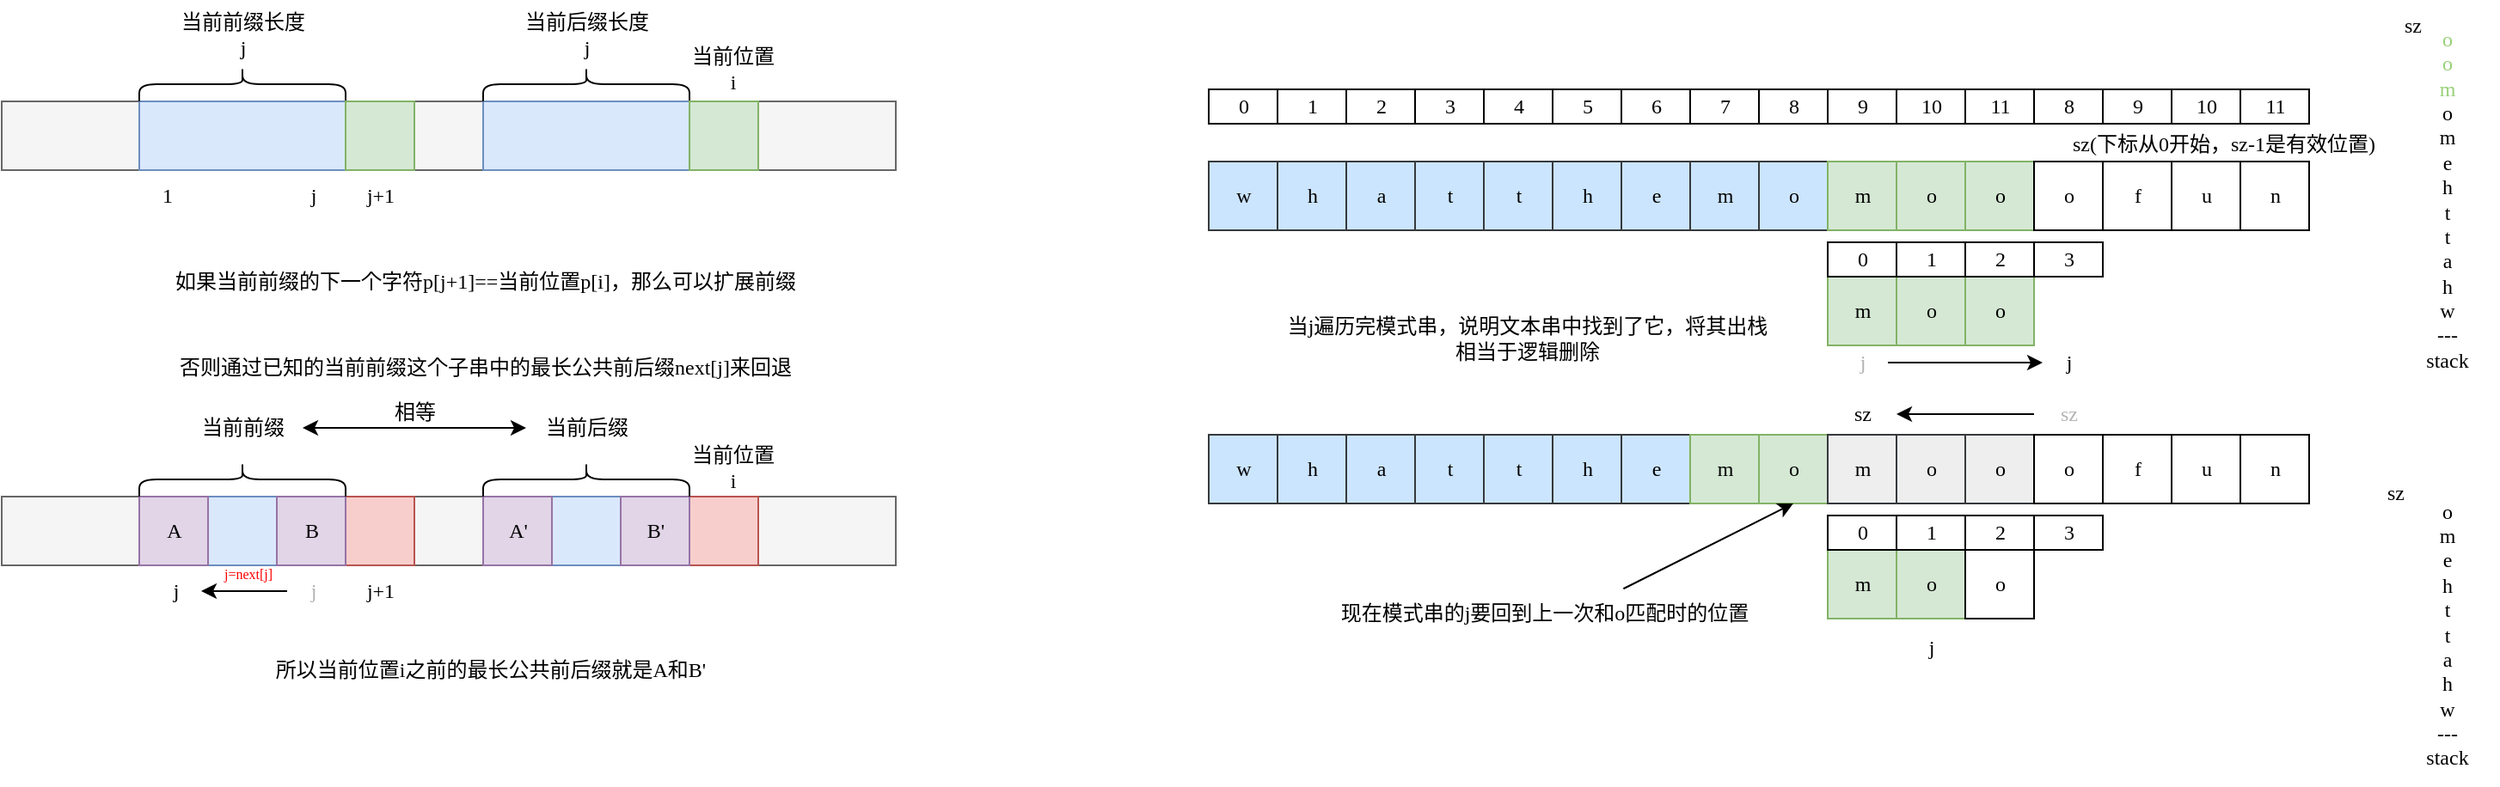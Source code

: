 <mxfile version="24.7.14">
  <diagram name="第 1 页" id="38bmIWLiVgcQbwReOGMh">
    <mxGraphModel dx="868" dy="566" grid="0" gridSize="10" guides="1" tooltips="1" connect="1" arrows="1" fold="1" page="1" pageScale="1" pageWidth="1654" pageHeight="2336" math="0" shadow="0">
      <root>
        <mxCell id="0" />
        <mxCell id="1" parent="0" />
        <mxCell id="LKPQvU0XqsFsYS4dyeuE-3" value="" style="rounded=0;html=1;fillColor=#f5f5f5;fontColor=#333333;strokeColor=#666666;fontFamily=Lucida Console;" parent="1" vertex="1">
          <mxGeometry x="18" y="67" width="520" height="40" as="geometry" />
        </mxCell>
        <mxCell id="LKPQvU0XqsFsYS4dyeuE-1" value="" style="rounded=0;html=1;fillColor=#dae8fc;strokeColor=#6c8ebf;fontFamily=Lucida Console;" parent="1" vertex="1">
          <mxGeometry x="98" y="67" width="120" height="40" as="geometry" />
        </mxCell>
        <mxCell id="LKPQvU0XqsFsYS4dyeuE-2" value="" style="rounded=0;html=1;fillColor=#dae8fc;strokeColor=#6c8ebf;fontFamily=Lucida Console;" parent="1" vertex="1">
          <mxGeometry x="298" y="67" width="120" height="40" as="geometry" />
        </mxCell>
        <mxCell id="LKPQvU0XqsFsYS4dyeuE-6" value="当前位置&lt;div&gt;i&lt;/div&gt;" style="text;html=1;align=center;verticalAlign=middle;resizable=0;points=[];autosize=1;strokeColor=none;fillColor=none;fontFamily=Lucida Console;" parent="1" vertex="1">
          <mxGeometry x="408" y="28" width="70" height="40" as="geometry" />
        </mxCell>
        <mxCell id="LKPQvU0XqsFsYS4dyeuE-7" value="" style="shape=curlyBracket;html=1;rounded=1;labelPosition=left;verticalLabelPosition=middle;align=right;verticalAlign=middle;direction=south;fontFamily=Lucida Console;" parent="1" vertex="1">
          <mxGeometry x="98" y="47" width="120" height="20" as="geometry" />
        </mxCell>
        <mxCell id="LKPQvU0XqsFsYS4dyeuE-8" value="" style="shape=curlyBracket;html=1;rounded=1;labelPosition=left;verticalLabelPosition=middle;align=right;verticalAlign=middle;direction=south;fontFamily=Lucida Console;" parent="1" vertex="1">
          <mxGeometry x="298" y="47" width="120" height="20" as="geometry" />
        </mxCell>
        <mxCell id="LKPQvU0XqsFsYS4dyeuE-9" value="当前前缀长度&lt;div&gt;j&lt;/div&gt;" style="text;html=1;align=center;verticalAlign=middle;resizable=0;points=[];autosize=1;strokeColor=none;fillColor=none;fontFamily=Lucida Console;" parent="1" vertex="1">
          <mxGeometry x="108" y="8" width="100" height="40" as="geometry" />
        </mxCell>
        <mxCell id="LKPQvU0XqsFsYS4dyeuE-10" value="当前后缀长度&lt;div&gt;j&lt;/div&gt;" style="text;html=1;align=center;verticalAlign=middle;resizable=0;points=[];autosize=1;strokeColor=none;fillColor=none;fontFamily=Lucida Console;" parent="1" vertex="1">
          <mxGeometry x="308" y="8" width="100" height="40" as="geometry" />
        </mxCell>
        <mxCell id="LKPQvU0XqsFsYS4dyeuE-13" value="1" style="text;html=1;align=center;verticalAlign=middle;resizable=0;points=[];autosize=1;strokeColor=none;fillColor=none;fontFamily=Lucida Console;" parent="1" vertex="1">
          <mxGeometry x="99" y="107" width="30" height="30" as="geometry" />
        </mxCell>
        <mxCell id="LKPQvU0XqsFsYS4dyeuE-14" value="j" style="text;html=1;align=center;verticalAlign=middle;resizable=0;points=[];autosize=1;strokeColor=none;fillColor=none;fontFamily=Lucida Console;" parent="1" vertex="1">
          <mxGeometry x="184" y="107" width="30" height="30" as="geometry" />
        </mxCell>
        <mxCell id="LKPQvU0XqsFsYS4dyeuE-15" value="j+1" style="text;html=1;align=center;verticalAlign=middle;resizable=0;points=[];autosize=1;strokeColor=none;fillColor=none;fontFamily=Lucida Console;" parent="1" vertex="1">
          <mxGeometry x="213" y="107" width="50" height="30" as="geometry" />
        </mxCell>
        <mxCell id="LKPQvU0XqsFsYS4dyeuE-16" value="" style="rounded=0;html=1;fillColor=#d5e8d4;strokeColor=#82b366;fontFamily=Lucida Console;" parent="1" vertex="1">
          <mxGeometry x="218" y="67" width="40" height="40" as="geometry" />
        </mxCell>
        <mxCell id="LKPQvU0XqsFsYS4dyeuE-17" value="" style="rounded=0;html=1;fillColor=#d5e8d4;strokeColor=#82b366;fontFamily=Lucida Console;" parent="1" vertex="1">
          <mxGeometry x="418" y="67" width="40" height="40" as="geometry" />
        </mxCell>
        <mxCell id="LKPQvU0XqsFsYS4dyeuE-18" value="如果当前前缀的下一个字符p[j+1]==当前位置p[i]，那么可以扩展前缀" style="text;html=1;align=center;verticalAlign=middle;resizable=0;points=[];autosize=1;strokeColor=none;fillColor=none;fontFamily=Lucida Console;" parent="1" vertex="1">
          <mxGeometry x="94" y="157" width="410" height="30" as="geometry" />
        </mxCell>
        <mxCell id="swUKTVLusb5L7PW5voq6-1" value="" style="rounded=0;html=1;fillColor=#f5f5f5;fontColor=#333333;strokeColor=#666666;fontFamily=Lucida Console;" parent="1" vertex="1">
          <mxGeometry x="18" y="297" width="520" height="40" as="geometry" />
        </mxCell>
        <mxCell id="swUKTVLusb5L7PW5voq6-2" value="" style="rounded=0;html=1;fillColor=#dae8fc;strokeColor=#6c8ebf;fontFamily=Lucida Console;" parent="1" vertex="1">
          <mxGeometry x="98" y="297" width="120" height="40" as="geometry" />
        </mxCell>
        <mxCell id="swUKTVLusb5L7PW5voq6-3" value="" style="rounded=0;html=1;fillColor=#dae8fc;strokeColor=#6c8ebf;fontFamily=Lucida Console;" parent="1" vertex="1">
          <mxGeometry x="298" y="297" width="120" height="40" as="geometry" />
        </mxCell>
        <mxCell id="swUKTVLusb5L7PW5voq6-4" value="" style="rounded=0;html=1;fillColor=#f8cecc;strokeColor=#b85450;fontFamily=Lucida Console;" parent="1" vertex="1">
          <mxGeometry x="218" y="297" width="40" height="40" as="geometry" />
        </mxCell>
        <mxCell id="swUKTVLusb5L7PW5voq6-5" value="" style="rounded=0;html=1;fillColor=#f8cecc;strokeColor=#b85450;fontFamily=Lucida Console;" parent="1" vertex="1">
          <mxGeometry x="418" y="297" width="40" height="40" as="geometry" />
        </mxCell>
        <mxCell id="swUKTVLusb5L7PW5voq6-6" value="当前位置&lt;div&gt;i&lt;/div&gt;" style="text;html=1;align=center;verticalAlign=middle;resizable=0;points=[];autosize=1;strokeColor=none;fillColor=none;fontFamily=Lucida Console;" parent="1" vertex="1">
          <mxGeometry x="408" y="260" width="70" height="40" as="geometry" />
        </mxCell>
        <mxCell id="swUKTVLusb5L7PW5voq6-18" style="edgeStyle=orthogonalEdgeStyle;rounded=0;orthogonalLoop=1;jettySize=auto;html=1;fontFamily=Lucida Console;" parent="1" source="swUKTVLusb5L7PW5voq6-8" target="swUKTVLusb5L7PW5voq6-17" edge="1">
          <mxGeometry relative="1" as="geometry" />
        </mxCell>
        <mxCell id="swUKTVLusb5L7PW5voq6-8" value="j" style="text;html=1;align=center;verticalAlign=middle;resizable=0;points=[];autosize=1;strokeColor=none;fillColor=none;fontFamily=Lucida Console;fontColor=#B3B3B3;" parent="1" vertex="1">
          <mxGeometry x="184" y="337" width="30" height="30" as="geometry" />
        </mxCell>
        <mxCell id="swUKTVLusb5L7PW5voq6-9" value="j+1" style="text;html=1;align=center;verticalAlign=middle;resizable=0;points=[];autosize=1;strokeColor=none;fillColor=none;fontFamily=Lucida Console;" parent="1" vertex="1">
          <mxGeometry x="213" y="337" width="50" height="30" as="geometry" />
        </mxCell>
        <mxCell id="swUKTVLusb5L7PW5voq6-10" value="B" style="rounded=0;html=1;fillColor=#e1d5e7;strokeColor=#9673a6;fontFamily=Lucida Console;" parent="1" vertex="1">
          <mxGeometry x="178" y="297" width="40" height="40" as="geometry" />
        </mxCell>
        <mxCell id="swUKTVLusb5L7PW5voq6-11" value="A" style="rounded=0;html=1;fillColor=#e1d5e7;strokeColor=#9673a6;fontFamily=Lucida Console;" parent="1" vertex="1">
          <mxGeometry x="98" y="297" width="40" height="40" as="geometry" />
        </mxCell>
        <mxCell id="swUKTVLusb5L7PW5voq6-13" value="" style="shape=curlyBracket;html=1;rounded=1;labelPosition=left;verticalLabelPosition=middle;align=right;verticalAlign=middle;direction=south;fontFamily=Lucida Console;" parent="1" vertex="1">
          <mxGeometry x="98" y="277" width="120" height="20" as="geometry" />
        </mxCell>
        <mxCell id="FjIDuxDGv3P6FsVYkvGL-3" style="rounded=0;orthogonalLoop=1;jettySize=auto;html=1;startArrow=classic;startFill=1;fontFamily=Lucida Console;" parent="1" source="swUKTVLusb5L7PW5voq6-14" target="FjIDuxDGv3P6FsVYkvGL-2" edge="1">
          <mxGeometry relative="1" as="geometry" />
        </mxCell>
        <mxCell id="swUKTVLusb5L7PW5voq6-14" value="当前前缀" style="text;html=1;align=center;verticalAlign=middle;resizable=0;points=[];autosize=1;strokeColor=none;fillColor=none;fontFamily=Lucida Console;" parent="1" vertex="1">
          <mxGeometry x="123" y="242" width="70" height="30" as="geometry" />
        </mxCell>
        <mxCell id="swUKTVLusb5L7PW5voq6-16" value="否则通过已知的当前前缀这个子串中的最长公共前后缀next[j]来回退" style="text;html=1;align=center;verticalAlign=middle;resizable=0;points=[];autosize=1;strokeColor=none;fillColor=none;fontFamily=Lucida Console;" parent="1" vertex="1">
          <mxGeometry x="99" y="207" width="400" height="30" as="geometry" />
        </mxCell>
        <mxCell id="swUKTVLusb5L7PW5voq6-17" value="j" style="text;html=1;align=center;verticalAlign=middle;resizable=0;points=[];autosize=1;strokeColor=none;fillColor=none;fontFamily=Lucida Console;" parent="1" vertex="1">
          <mxGeometry x="104" y="337" width="30" height="30" as="geometry" />
        </mxCell>
        <mxCell id="swUKTVLusb5L7PW5voq6-19" value="&lt;font color=&quot;#ff0000&quot; style=&quot;font-size: 8px;&quot;&gt;j=next[j]&lt;/font&gt;" style="text;html=1;align=center;verticalAlign=middle;resizable=0;points=[];autosize=1;strokeColor=none;fillColor=none;fontFamily=Lucida Console;" parent="1" vertex="1">
          <mxGeometry x="126" y="326" width="70" height="30" as="geometry" />
        </mxCell>
        <mxCell id="swUKTVLusb5L7PW5voq6-20" value="A&#39;" style="rounded=0;html=1;fillColor=#e1d5e7;strokeColor=#9673a6;fontFamily=Lucida Console;" parent="1" vertex="1">
          <mxGeometry x="298" y="297" width="40" height="40" as="geometry" />
        </mxCell>
        <mxCell id="swUKTVLusb5L7PW5voq6-21" value="B&#39;" style="rounded=0;html=1;fillColor=#e1d5e7;strokeColor=#9673a6;fontFamily=Lucida Console;" parent="1" vertex="1">
          <mxGeometry x="378" y="297" width="40" height="40" as="geometry" />
        </mxCell>
        <mxCell id="swUKTVLusb5L7PW5voq6-22" value="所以当前位置i之前的最长公共前后缀就是A和B&#39;" style="text;html=1;align=center;verticalAlign=middle;resizable=0;points=[];autosize=1;strokeColor=none;fillColor=none;fontFamily=Lucida Console;" parent="1" vertex="1">
          <mxGeometry x="162" y="383" width="280" height="30" as="geometry" />
        </mxCell>
        <mxCell id="FjIDuxDGv3P6FsVYkvGL-1" value="" style="shape=curlyBracket;html=1;rounded=1;labelPosition=left;verticalLabelPosition=middle;align=right;verticalAlign=middle;direction=south;fontFamily=Lucida Console;" parent="1" vertex="1">
          <mxGeometry x="298" y="277" width="120" height="20" as="geometry" />
        </mxCell>
        <mxCell id="FjIDuxDGv3P6FsVYkvGL-2" value="当前后缀" style="text;html=1;align=center;verticalAlign=middle;resizable=0;points=[];autosize=1;strokeColor=none;fillColor=none;fontFamily=Lucida Console;" parent="1" vertex="1">
          <mxGeometry x="323" y="242" width="70" height="30" as="geometry" />
        </mxCell>
        <mxCell id="FjIDuxDGv3P6FsVYkvGL-5" value="相等" style="text;html=1;align=center;verticalAlign=middle;resizable=0;points=[];autosize=1;strokeColor=none;fillColor=none;fontFamily=Lucida Console;" parent="1" vertex="1">
          <mxGeometry x="233" y="233" width="50" height="30" as="geometry" />
        </mxCell>
        <mxCell id="cgtcg2dcO_Z4NIwSRveO-1" value="w" style="rounded=0;html=1;fontFamily=Lucida Console;fillColor=#cce5ff;strokeColor=#36393d;" vertex="1" parent="1">
          <mxGeometry x="720" y="102" width="40" height="40" as="geometry" />
        </mxCell>
        <mxCell id="cgtcg2dcO_Z4NIwSRveO-2" value="h" style="rounded=0;html=1;fontFamily=Lucida Console;fillColor=#cce5ff;strokeColor=#36393d;" vertex="1" parent="1">
          <mxGeometry x="760" y="102" width="40" height="40" as="geometry" />
        </mxCell>
        <mxCell id="cgtcg2dcO_Z4NIwSRveO-3" value="a" style="rounded=0;html=1;fontFamily=Lucida Console;fillColor=#cce5ff;strokeColor=#36393d;" vertex="1" parent="1">
          <mxGeometry x="800" y="102" width="40" height="40" as="geometry" />
        </mxCell>
        <mxCell id="cgtcg2dcO_Z4NIwSRveO-4" value="t" style="rounded=0;html=1;fontFamily=Lucida Console;fillColor=#cce5ff;strokeColor=#36393d;" vertex="1" parent="1">
          <mxGeometry x="840" y="102" width="40" height="40" as="geometry" />
        </mxCell>
        <mxCell id="cgtcg2dcO_Z4NIwSRveO-5" value="t" style="rounded=0;html=1;fontFamily=Lucida Console;fillColor=#cce5ff;strokeColor=#36393d;" vertex="1" parent="1">
          <mxGeometry x="880" y="102" width="40" height="40" as="geometry" />
        </mxCell>
        <mxCell id="cgtcg2dcO_Z4NIwSRveO-6" value="h" style="rounded=0;html=1;fontFamily=Lucida Console;fillColor=#cce5ff;strokeColor=#36393d;" vertex="1" parent="1">
          <mxGeometry x="920" y="102" width="40" height="40" as="geometry" />
        </mxCell>
        <mxCell id="cgtcg2dcO_Z4NIwSRveO-7" value="e" style="rounded=0;html=1;fontFamily=Lucida Console;fillColor=#cce5ff;strokeColor=#36393d;" vertex="1" parent="1">
          <mxGeometry x="960" y="102" width="40" height="40" as="geometry" />
        </mxCell>
        <mxCell id="cgtcg2dcO_Z4NIwSRveO-8" value="m" style="rounded=0;html=1;fontFamily=Lucida Console;fillColor=#cce5ff;strokeColor=#36393d;" vertex="1" parent="1">
          <mxGeometry x="1000" y="102" width="40" height="40" as="geometry" />
        </mxCell>
        <mxCell id="cgtcg2dcO_Z4NIwSRveO-9" value="o" style="rounded=0;html=1;fontFamily=Lucida Console;fillColor=#cce5ff;strokeColor=#36393d;" vertex="1" parent="1">
          <mxGeometry x="1040" y="102" width="40" height="40" as="geometry" />
        </mxCell>
        <mxCell id="cgtcg2dcO_Z4NIwSRveO-10" value="m" style="rounded=0;html=1;fontFamily=Lucida Console;fillColor=#d5e8d4;strokeColor=#82b366;" vertex="1" parent="1">
          <mxGeometry x="1080" y="102" width="40" height="40" as="geometry" />
        </mxCell>
        <mxCell id="cgtcg2dcO_Z4NIwSRveO-11" value="o" style="rounded=0;html=1;fontFamily=Lucida Console;fillColor=#d5e8d4;strokeColor=#82b366;" vertex="1" parent="1">
          <mxGeometry x="1120" y="102" width="40" height="40" as="geometry" />
        </mxCell>
        <mxCell id="cgtcg2dcO_Z4NIwSRveO-12" value="o" style="rounded=0;html=1;fontFamily=Lucida Console;fillColor=#d5e8d4;strokeColor=#82b366;" vertex="1" parent="1">
          <mxGeometry x="1160" y="102" width="40" height="40" as="geometry" />
        </mxCell>
        <mxCell id="cgtcg2dcO_Z4NIwSRveO-25" value="" style="group;fontFamily=Lucida Console;" vertex="1" connectable="0" parent="1">
          <mxGeometry x="720" y="60" width="480" height="20" as="geometry" />
        </mxCell>
        <mxCell id="cgtcg2dcO_Z4NIwSRveO-13" value="0" style="rounded=0;html=1;fontFamily=Lucida Console;" vertex="1" parent="cgtcg2dcO_Z4NIwSRveO-25">
          <mxGeometry width="40" height="20" as="geometry" />
        </mxCell>
        <mxCell id="cgtcg2dcO_Z4NIwSRveO-14" value="1" style="rounded=0;html=1;fontFamily=Lucida Console;" vertex="1" parent="cgtcg2dcO_Z4NIwSRveO-25">
          <mxGeometry x="40" width="40" height="20" as="geometry" />
        </mxCell>
        <mxCell id="cgtcg2dcO_Z4NIwSRveO-15" value="2" style="rounded=0;html=1;fontFamily=Lucida Console;" vertex="1" parent="cgtcg2dcO_Z4NIwSRveO-25">
          <mxGeometry x="80" width="40" height="20" as="geometry" />
        </mxCell>
        <mxCell id="cgtcg2dcO_Z4NIwSRveO-16" value="3" style="rounded=0;html=1;fontFamily=Lucida Console;" vertex="1" parent="cgtcg2dcO_Z4NIwSRveO-25">
          <mxGeometry x="120" width="40" height="20" as="geometry" />
        </mxCell>
        <mxCell id="cgtcg2dcO_Z4NIwSRveO-17" value="4" style="rounded=0;html=1;fontFamily=Lucida Console;" vertex="1" parent="cgtcg2dcO_Z4NIwSRveO-25">
          <mxGeometry x="160" width="40" height="20" as="geometry" />
        </mxCell>
        <mxCell id="cgtcg2dcO_Z4NIwSRveO-18" value="5" style="rounded=0;html=1;fontFamily=Lucida Console;" vertex="1" parent="cgtcg2dcO_Z4NIwSRveO-25">
          <mxGeometry x="200" width="40" height="20" as="geometry" />
        </mxCell>
        <mxCell id="cgtcg2dcO_Z4NIwSRveO-19" value="6" style="rounded=0;html=1;fontFamily=Lucida Console;" vertex="1" parent="cgtcg2dcO_Z4NIwSRveO-25">
          <mxGeometry x="240" width="40" height="20" as="geometry" />
        </mxCell>
        <mxCell id="cgtcg2dcO_Z4NIwSRveO-20" value="7" style="rounded=0;html=1;fontFamily=Lucida Console;" vertex="1" parent="cgtcg2dcO_Z4NIwSRveO-25">
          <mxGeometry x="280" width="40" height="20" as="geometry" />
        </mxCell>
        <mxCell id="cgtcg2dcO_Z4NIwSRveO-21" value="8" style="rounded=0;html=1;fontFamily=Lucida Console;" vertex="1" parent="cgtcg2dcO_Z4NIwSRveO-25">
          <mxGeometry x="320" width="40" height="20" as="geometry" />
        </mxCell>
        <mxCell id="cgtcg2dcO_Z4NIwSRveO-22" value="9" style="rounded=0;html=1;fontFamily=Lucida Console;" vertex="1" parent="cgtcg2dcO_Z4NIwSRveO-25">
          <mxGeometry x="360" width="40" height="20" as="geometry" />
        </mxCell>
        <mxCell id="cgtcg2dcO_Z4NIwSRveO-23" value="10" style="rounded=0;html=1;fontFamily=Lucida Console;" vertex="1" parent="cgtcg2dcO_Z4NIwSRveO-25">
          <mxGeometry x="400" width="40" height="20" as="geometry" />
        </mxCell>
        <mxCell id="cgtcg2dcO_Z4NIwSRveO-24" value="11" style="rounded=0;html=1;fontFamily=Lucida Console;" vertex="1" parent="cgtcg2dcO_Z4NIwSRveO-25">
          <mxGeometry x="440" width="40" height="20" as="geometry" />
        </mxCell>
        <mxCell id="cgtcg2dcO_Z4NIwSRveO-26" value="o" style="rounded=0;html=1;fontFamily=Lucida Console;" vertex="1" parent="1">
          <mxGeometry x="1200" y="102" width="40" height="40" as="geometry" />
        </mxCell>
        <mxCell id="cgtcg2dcO_Z4NIwSRveO-27" value="f" style="rounded=0;html=1;fontFamily=Lucida Console;" vertex="1" parent="1">
          <mxGeometry x="1240" y="102" width="40" height="40" as="geometry" />
        </mxCell>
        <mxCell id="cgtcg2dcO_Z4NIwSRveO-28" value="u" style="rounded=0;html=1;fontFamily=Lucida Console;" vertex="1" parent="1">
          <mxGeometry x="1280" y="102" width="40" height="40" as="geometry" />
        </mxCell>
        <mxCell id="cgtcg2dcO_Z4NIwSRveO-29" value="n" style="rounded=0;html=1;fontFamily=Lucida Console;" vertex="1" parent="1">
          <mxGeometry x="1320" y="102" width="40" height="40" as="geometry" />
        </mxCell>
        <mxCell id="cgtcg2dcO_Z4NIwSRveO-30" value="8" style="rounded=0;html=1;fontFamily=Lucida Console;" vertex="1" parent="1">
          <mxGeometry x="1200" y="60" width="40" height="20" as="geometry" />
        </mxCell>
        <mxCell id="cgtcg2dcO_Z4NIwSRveO-31" value="9" style="rounded=0;html=1;fontFamily=Lucida Console;" vertex="1" parent="1">
          <mxGeometry x="1240" y="60" width="40" height="20" as="geometry" />
        </mxCell>
        <mxCell id="cgtcg2dcO_Z4NIwSRveO-32" value="10" style="rounded=0;html=1;fontFamily=Lucida Console;" vertex="1" parent="1">
          <mxGeometry x="1280" y="60" width="40" height="20" as="geometry" />
        </mxCell>
        <mxCell id="cgtcg2dcO_Z4NIwSRveO-33" value="11" style="rounded=0;html=1;fontFamily=Lucida Console;" vertex="1" parent="1">
          <mxGeometry x="1320" y="60" width="40" height="20" as="geometry" />
        </mxCell>
        <mxCell id="cgtcg2dcO_Z4NIwSRveO-43" value="m" style="rounded=0;html=1;fontFamily=Lucida Console;fillColor=#d5e8d4;strokeColor=#82b366;" vertex="1" parent="1">
          <mxGeometry x="1080" y="169" width="40" height="40" as="geometry" />
        </mxCell>
        <mxCell id="cgtcg2dcO_Z4NIwSRveO-44" value="o" style="rounded=0;html=1;fontFamily=Lucida Console;fillColor=#d5e8d4;strokeColor=#82b366;" vertex="1" parent="1">
          <mxGeometry x="1120" y="169" width="40" height="40" as="geometry" />
        </mxCell>
        <mxCell id="cgtcg2dcO_Z4NIwSRveO-45" value="o" style="rounded=0;html=1;fontFamily=Lucida Console;fillColor=#d5e8d4;strokeColor=#82b366;" vertex="1" parent="1">
          <mxGeometry x="1160" y="169" width="40" height="40" as="geometry" />
        </mxCell>
        <mxCell id="cgtcg2dcO_Z4NIwSRveO-53" value="w" style="rounded=0;html=1;fontFamily=Lucida Console;fillColor=#cce5ff;strokeColor=#36393d;" vertex="1" parent="1">
          <mxGeometry x="720" y="261" width="40" height="40" as="geometry" />
        </mxCell>
        <mxCell id="cgtcg2dcO_Z4NIwSRveO-54" value="h" style="rounded=0;html=1;fontFamily=Lucida Console;fillColor=#cce5ff;strokeColor=#36393d;" vertex="1" parent="1">
          <mxGeometry x="760" y="261" width="40" height="40" as="geometry" />
        </mxCell>
        <mxCell id="cgtcg2dcO_Z4NIwSRveO-55" value="a" style="rounded=0;html=1;fontFamily=Lucida Console;fillColor=#cce5ff;strokeColor=#36393d;" vertex="1" parent="1">
          <mxGeometry x="800" y="261" width="40" height="40" as="geometry" />
        </mxCell>
        <mxCell id="cgtcg2dcO_Z4NIwSRveO-56" value="t" style="rounded=0;html=1;fontFamily=Lucida Console;fillColor=#cce5ff;strokeColor=#36393d;" vertex="1" parent="1">
          <mxGeometry x="840" y="261" width="40" height="40" as="geometry" />
        </mxCell>
        <mxCell id="cgtcg2dcO_Z4NIwSRveO-57" value="t" style="rounded=0;html=1;fontFamily=Lucida Console;fillColor=#cce5ff;strokeColor=#36393d;" vertex="1" parent="1">
          <mxGeometry x="880" y="261" width="40" height="40" as="geometry" />
        </mxCell>
        <mxCell id="cgtcg2dcO_Z4NIwSRveO-58" value="h" style="rounded=0;html=1;fontFamily=Lucida Console;fillColor=#cce5ff;strokeColor=#36393d;" vertex="1" parent="1">
          <mxGeometry x="920" y="261" width="40" height="40" as="geometry" />
        </mxCell>
        <mxCell id="cgtcg2dcO_Z4NIwSRveO-59" value="e" style="rounded=0;html=1;fontFamily=Lucida Console;fillColor=#cce5ff;strokeColor=#36393d;" vertex="1" parent="1">
          <mxGeometry x="960" y="261" width="40" height="40" as="geometry" />
        </mxCell>
        <mxCell id="cgtcg2dcO_Z4NIwSRveO-60" value="m" style="rounded=0;html=1;fontFamily=Lucida Console;fillColor=#d5e8d4;strokeColor=#82b366;" vertex="1" parent="1">
          <mxGeometry x="1000" y="261" width="40" height="40" as="geometry" />
        </mxCell>
        <mxCell id="cgtcg2dcO_Z4NIwSRveO-61" value="o" style="rounded=0;html=1;fontFamily=Lucida Console;fillColor=#d5e8d4;strokeColor=#82b366;" vertex="1" parent="1">
          <mxGeometry x="1040" y="261" width="40" height="40" as="geometry" />
        </mxCell>
        <mxCell id="cgtcg2dcO_Z4NIwSRveO-62" value="m" style="rounded=0;html=1;fontFamily=Lucida Console;fillColor=#eeeeee;strokeColor=#36393d;" vertex="1" parent="1">
          <mxGeometry x="1080" y="261" width="40" height="40" as="geometry" />
        </mxCell>
        <mxCell id="cgtcg2dcO_Z4NIwSRveO-63" value="o" style="rounded=0;html=1;fontFamily=Lucida Console;fillColor=#eeeeee;strokeColor=#36393d;" vertex="1" parent="1">
          <mxGeometry x="1120" y="261" width="40" height="40" as="geometry" />
        </mxCell>
        <mxCell id="cgtcg2dcO_Z4NIwSRveO-64" value="o" style="rounded=0;html=1;fontFamily=Lucida Console;fillColor=#eeeeee;strokeColor=#36393d;" vertex="1" parent="1">
          <mxGeometry x="1160" y="261" width="40" height="40" as="geometry" />
        </mxCell>
        <mxCell id="cgtcg2dcO_Z4NIwSRveO-65" value="o" style="rounded=0;html=1;fontFamily=Lucida Console;" vertex="1" parent="1">
          <mxGeometry x="1200" y="261" width="40" height="40" as="geometry" />
        </mxCell>
        <mxCell id="cgtcg2dcO_Z4NIwSRveO-66" value="f" style="rounded=0;html=1;fontFamily=Lucida Console;" vertex="1" parent="1">
          <mxGeometry x="1240" y="261" width="40" height="40" as="geometry" />
        </mxCell>
        <mxCell id="cgtcg2dcO_Z4NIwSRveO-67" value="u" style="rounded=0;html=1;fontFamily=Lucida Console;" vertex="1" parent="1">
          <mxGeometry x="1280" y="261" width="40" height="40" as="geometry" />
        </mxCell>
        <mxCell id="cgtcg2dcO_Z4NIwSRveO-68" value="n" style="rounded=0;html=1;fontFamily=Lucida Console;" vertex="1" parent="1">
          <mxGeometry x="1320" y="261" width="40" height="40" as="geometry" />
        </mxCell>
        <mxCell id="cgtcg2dcO_Z4NIwSRveO-69" value="m" style="rounded=0;html=1;fontFamily=Lucida Console;fillColor=#d5e8d4;strokeColor=#82b366;" vertex="1" parent="1">
          <mxGeometry x="1080" y="328" width="40" height="40" as="geometry" />
        </mxCell>
        <mxCell id="cgtcg2dcO_Z4NIwSRveO-70" value="o" style="rounded=0;html=1;fontFamily=Lucida Console;fillColor=#d5e8d4;strokeColor=#82b366;" vertex="1" parent="1">
          <mxGeometry x="1120" y="328" width="40" height="40" as="geometry" />
        </mxCell>
        <mxCell id="cgtcg2dcO_Z4NIwSRveO-71" value="o" style="rounded=0;html=1;fontFamily=Lucida Console;" vertex="1" parent="1">
          <mxGeometry x="1160" y="328" width="40" height="40" as="geometry" />
        </mxCell>
        <mxCell id="cgtcg2dcO_Z4NIwSRveO-73" value="&lt;font color=&quot;#97d077&quot;&gt;o&lt;/font&gt;&lt;div&gt;&lt;font color=&quot;#97d077&quot;&gt;o&lt;/font&gt;&lt;/div&gt;&lt;div&gt;&lt;font color=&quot;#97d077&quot;&gt;m&lt;/font&gt;&lt;/div&gt;&lt;div&gt;o&lt;/div&gt;&lt;div&gt;m&lt;/div&gt;&lt;div&gt;e&lt;/div&gt;&lt;div&gt;h&lt;/div&gt;&lt;div&gt;t&lt;/div&gt;&lt;div&gt;t&lt;/div&gt;&lt;div&gt;a&lt;/div&gt;&lt;div&gt;h&lt;/div&gt;&lt;div&gt;w&lt;/div&gt;&lt;div&gt;---&lt;/div&gt;&lt;div&gt;stack&lt;/div&gt;" style="text;html=1;align=center;verticalAlign=middle;resizable=0;points=[];autosize=1;strokeColor=none;fillColor=none;fontFamily=Lucida Console;" vertex="1" parent="1">
          <mxGeometry x="1410" y="14" width="60" height="220" as="geometry" />
        </mxCell>
        <mxCell id="cgtcg2dcO_Z4NIwSRveO-74" value="sz(下标从0开始，sz-1是有效位置)" style="text;html=1;align=center;verticalAlign=middle;resizable=0;points=[];autosize=1;strokeColor=none;fillColor=none;fontFamily=Lucida Console;" vertex="1" parent="1">
          <mxGeometry x="1200" y="77" width="220" height="30" as="geometry" />
        </mxCell>
        <mxCell id="cgtcg2dcO_Z4NIwSRveO-75" value="sz" style="text;html=1;align=center;verticalAlign=middle;resizable=0;points=[];autosize=1;strokeColor=none;fillColor=none;fontFamily=Lucida Console;" vertex="1" parent="1">
          <mxGeometry x="1080" y="234" width="40" height="30" as="geometry" />
        </mxCell>
        <mxCell id="cgtcg2dcO_Z4NIwSRveO-76" value="当j遍历完模式串，说明文本串中找到了它，将其出栈&lt;div&gt;相当于逻辑删除&lt;/div&gt;" style="text;html=1;align=center;verticalAlign=middle;resizable=0;points=[];autosize=1;strokeColor=none;fillColor=none;fontFamily=Lucida Console;" vertex="1" parent="1">
          <mxGeometry x="750" y="185" width="310" height="40" as="geometry" />
        </mxCell>
        <mxCell id="cgtcg2dcO_Z4NIwSRveO-78" value="0" style="rounded=0;html=1;fontFamily=Lucida Console;" vertex="1" parent="1">
          <mxGeometry x="1080" y="149" width="40" height="20" as="geometry" />
        </mxCell>
        <mxCell id="cgtcg2dcO_Z4NIwSRveO-79" value="1" style="rounded=0;html=1;fontFamily=Lucida Console;" vertex="1" parent="1">
          <mxGeometry x="1120" y="149" width="40" height="20" as="geometry" />
        </mxCell>
        <mxCell id="cgtcg2dcO_Z4NIwSRveO-80" value="2" style="rounded=0;html=1;fontFamily=Lucida Console;" vertex="1" parent="1">
          <mxGeometry x="1160" y="149" width="40" height="20" as="geometry" />
        </mxCell>
        <mxCell id="cgtcg2dcO_Z4NIwSRveO-81" value="3" style="rounded=0;html=1;fontFamily=Lucida Console;" vertex="1" parent="1">
          <mxGeometry x="1200" y="149" width="40" height="20" as="geometry" />
        </mxCell>
        <mxCell id="cgtcg2dcO_Z4NIwSRveO-82" value="0" style="rounded=0;html=1;fontFamily=Lucida Console;" vertex="1" parent="1">
          <mxGeometry x="1080" y="308" width="40" height="20" as="geometry" />
        </mxCell>
        <mxCell id="cgtcg2dcO_Z4NIwSRveO-83" value="1" style="rounded=0;html=1;fontFamily=Lucida Console;" vertex="1" parent="1">
          <mxGeometry x="1120" y="308" width="40" height="20" as="geometry" />
        </mxCell>
        <mxCell id="cgtcg2dcO_Z4NIwSRveO-84" value="2" style="rounded=0;html=1;fontFamily=Lucida Console;" vertex="1" parent="1">
          <mxGeometry x="1160" y="308" width="40" height="20" as="geometry" />
        </mxCell>
        <mxCell id="cgtcg2dcO_Z4NIwSRveO-85" value="3" style="rounded=0;html=1;fontFamily=Lucida Console;" vertex="1" parent="1">
          <mxGeometry x="1200" y="308" width="40" height="20" as="geometry" />
        </mxCell>
        <mxCell id="cgtcg2dcO_Z4NIwSRveO-88" style="edgeStyle=orthogonalEdgeStyle;rounded=0;orthogonalLoop=1;jettySize=auto;html=1;" edge="1" parent="1" source="cgtcg2dcO_Z4NIwSRveO-86" target="cgtcg2dcO_Z4NIwSRveO-87">
          <mxGeometry relative="1" as="geometry" />
        </mxCell>
        <mxCell id="cgtcg2dcO_Z4NIwSRveO-86" value="j" style="text;html=1;align=center;verticalAlign=middle;resizable=0;points=[];autosize=1;strokeColor=none;fillColor=none;fontFamily=Lucida Console;fontColor=#B3B3B3;" vertex="1" parent="1">
          <mxGeometry x="1085" y="204" width="30" height="30" as="geometry" />
        </mxCell>
        <mxCell id="cgtcg2dcO_Z4NIwSRveO-87" value="j" style="text;html=1;align=center;verticalAlign=middle;resizable=0;points=[];autosize=1;strokeColor=none;fillColor=none;fontFamily=Lucida Console;" vertex="1" parent="1">
          <mxGeometry x="1205" y="204" width="30" height="30" as="geometry" />
        </mxCell>
        <mxCell id="cgtcg2dcO_Z4NIwSRveO-91" value="sz" style="text;html=1;align=center;verticalAlign=middle;resizable=0;points=[];autosize=1;strokeColor=none;fillColor=none;fontFamily=Lucida Console;fontColor=#B3B3B3;" vertex="1" parent="1">
          <mxGeometry x="1200" y="234" width="40" height="30" as="geometry" />
        </mxCell>
        <mxCell id="cgtcg2dcO_Z4NIwSRveO-93" style="edgeStyle=orthogonalEdgeStyle;rounded=0;orthogonalLoop=1;jettySize=auto;html=1;entryX=1;entryY=0.5;entryDx=0;entryDy=0;entryPerimeter=0;" edge="1" parent="1" source="cgtcg2dcO_Z4NIwSRveO-91" target="cgtcg2dcO_Z4NIwSRveO-75">
          <mxGeometry relative="1" as="geometry" />
        </mxCell>
        <mxCell id="cgtcg2dcO_Z4NIwSRveO-94" value="现在模式串的j要回到上一次和o匹配时的位置" style="text;html=1;align=center;verticalAlign=middle;resizable=0;points=[];autosize=1;strokeColor=none;fillColor=none;fontFamily=Lucida Console;" vertex="1" parent="1">
          <mxGeometry x="780" y="350" width="270" height="30" as="geometry" />
        </mxCell>
        <mxCell id="cgtcg2dcO_Z4NIwSRveO-95" value="&lt;br&gt;&lt;div&gt;o&lt;/div&gt;&lt;div&gt;m&lt;/div&gt;&lt;div&gt;e&lt;/div&gt;&lt;div&gt;h&lt;/div&gt;&lt;div&gt;t&lt;/div&gt;&lt;div&gt;t&lt;/div&gt;&lt;div&gt;a&lt;/div&gt;&lt;div&gt;h&lt;/div&gt;&lt;div&gt;w&lt;/div&gt;&lt;div&gt;---&lt;/div&gt;&lt;div&gt;stack&lt;/div&gt;" style="text;html=1;align=center;verticalAlign=middle;resizable=0;points=[];autosize=1;strokeColor=none;fillColor=none;fontFamily=Lucida Console;" vertex="1" parent="1">
          <mxGeometry x="1410" y="275" width="60" height="190" as="geometry" />
        </mxCell>
        <mxCell id="cgtcg2dcO_Z4NIwSRveO-96" value="sz" style="text;html=1;align=center;verticalAlign=middle;resizable=0;points=[];autosize=1;strokeColor=none;fillColor=none;fontFamily=Lucida Console;" vertex="1" parent="1">
          <mxGeometry x="1390" y="280" width="40" height="30" as="geometry" />
        </mxCell>
        <mxCell id="cgtcg2dcO_Z4NIwSRveO-97" value="sz" style="text;html=1;align=center;verticalAlign=middle;resizable=0;points=[];autosize=1;strokeColor=none;fillColor=none;fontFamily=Lucida Console;" vertex="1" parent="1">
          <mxGeometry x="1400" y="8" width="40" height="30" as="geometry" />
        </mxCell>
        <mxCell id="cgtcg2dcO_Z4NIwSRveO-98" style="rounded=0;orthogonalLoop=1;jettySize=auto;html=1;exitX=0.5;exitY=1;exitDx=0;exitDy=0;entryX=0.671;entryY=0.021;entryDx=0;entryDy=0;entryPerimeter=0;startArrow=classic;startFill=1;endArrow=none;endFill=0;" edge="1" parent="1" source="cgtcg2dcO_Z4NIwSRveO-61" target="cgtcg2dcO_Z4NIwSRveO-94">
          <mxGeometry relative="1" as="geometry" />
        </mxCell>
        <mxCell id="cgtcg2dcO_Z4NIwSRveO-99" value="j" style="text;html=1;align=center;verticalAlign=middle;resizable=0;points=[];autosize=1;strokeColor=none;fillColor=none;fontFamily=Lucida Console;" vertex="1" parent="1">
          <mxGeometry x="1125" y="370" width="30" height="30" as="geometry" />
        </mxCell>
      </root>
    </mxGraphModel>
  </diagram>
</mxfile>
